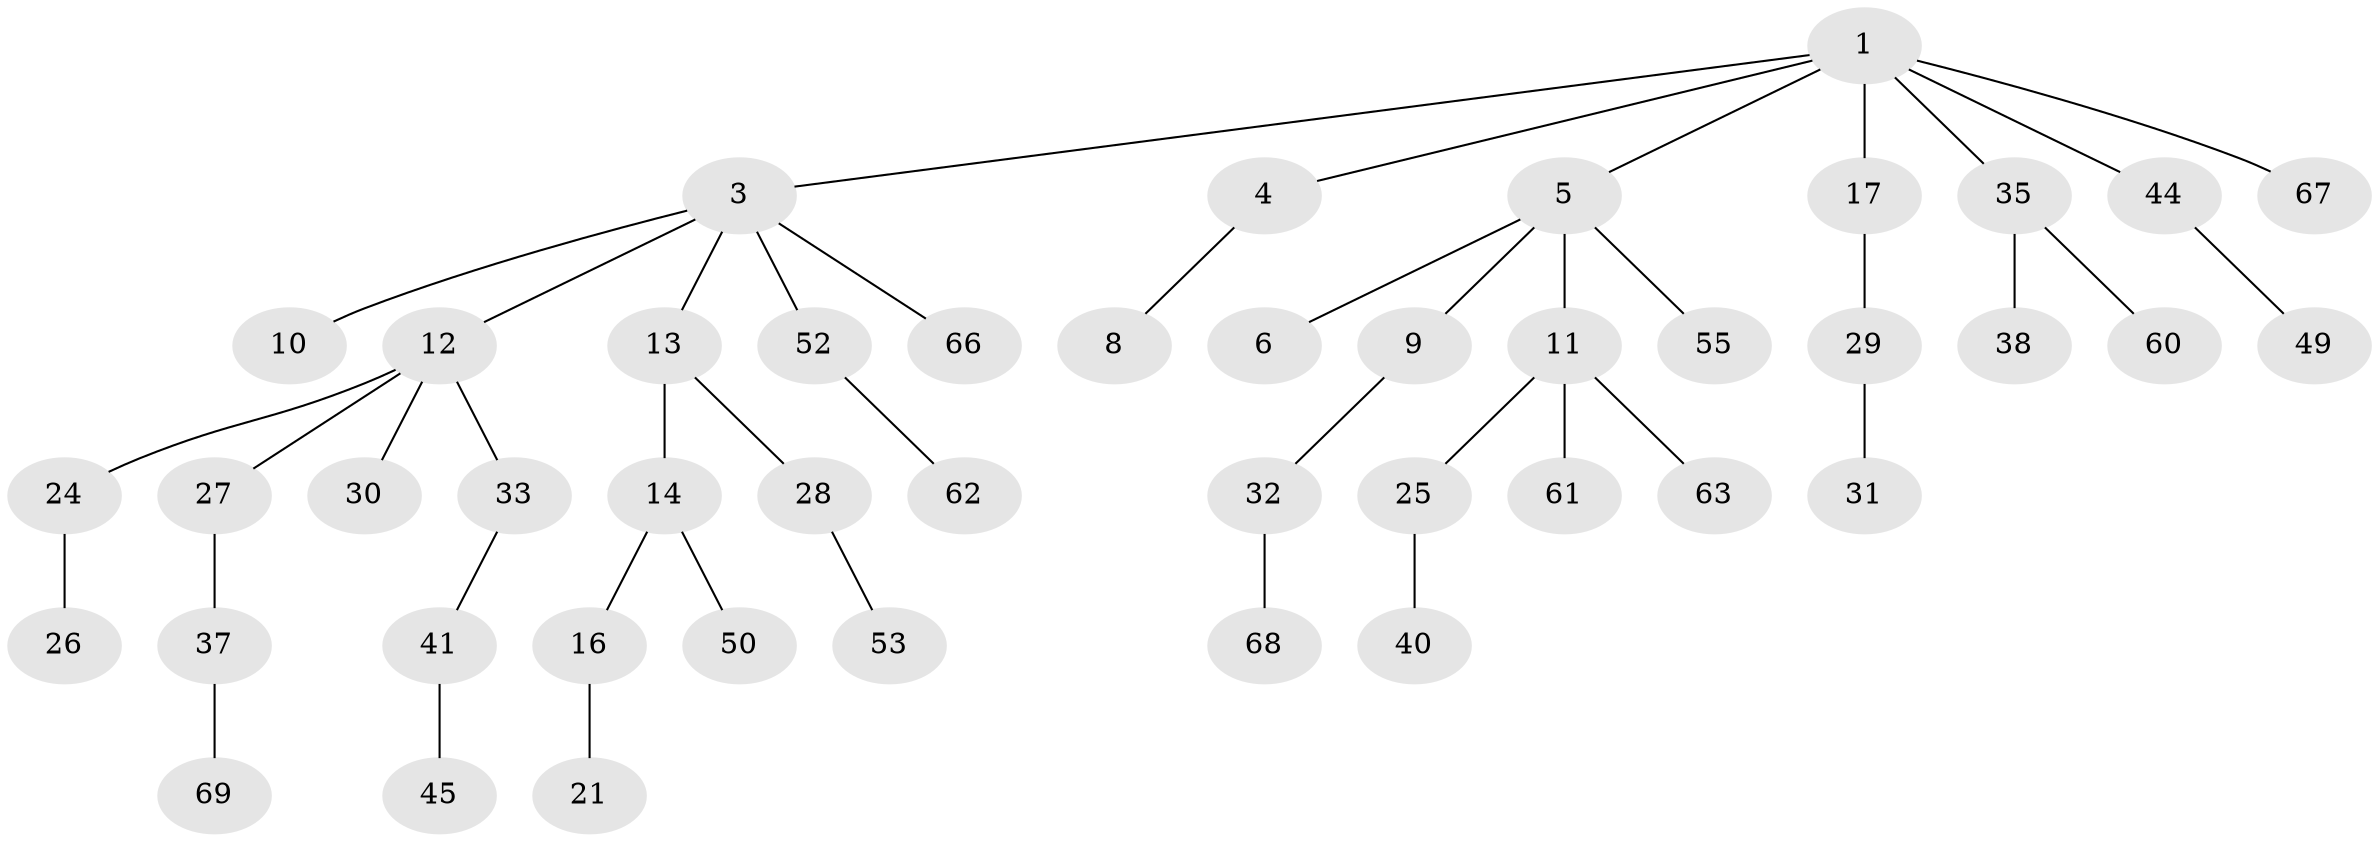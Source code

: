 // Generated by graph-tools (version 1.1) at 2025/24/03/03/25 07:24:07]
// undirected, 45 vertices, 44 edges
graph export_dot {
graph [start="1"]
  node [color=gray90,style=filled];
  1 [super="+2"];
  3 [super="+7"];
  4 [super="+15"];
  5 [super="+23"];
  6;
  8 [super="+54"];
  9;
  10 [super="+18"];
  11 [super="+43"];
  12 [super="+19"];
  13 [super="+47"];
  14 [super="+20"];
  16 [super="+65"];
  17 [super="+22"];
  21;
  24;
  25 [super="+48"];
  26 [super="+46"];
  27 [super="+59"];
  28 [super="+42"];
  29;
  30;
  31 [super="+36"];
  32 [super="+58"];
  33 [super="+34"];
  35 [super="+57"];
  37 [super="+39"];
  38;
  40;
  41 [super="+56"];
  44 [super="+51"];
  45;
  49 [super="+64"];
  50;
  52;
  53;
  55;
  60;
  61;
  62;
  63;
  66;
  67;
  68;
  69;
  1 -- 3;
  1 -- 35;
  1 -- 44;
  1 -- 17;
  1 -- 67;
  1 -- 4;
  1 -- 5;
  3 -- 10;
  3 -- 66;
  3 -- 12;
  3 -- 13;
  3 -- 52;
  4 -- 8;
  5 -- 6;
  5 -- 9;
  5 -- 11;
  5 -- 55;
  9 -- 32;
  11 -- 25;
  11 -- 63;
  11 -- 61;
  12 -- 24;
  12 -- 30;
  12 -- 33;
  12 -- 27;
  13 -- 14;
  13 -- 28;
  14 -- 16;
  14 -- 50;
  16 -- 21;
  17 -- 29;
  24 -- 26;
  25 -- 40;
  27 -- 37;
  28 -- 53;
  29 -- 31;
  32 -- 68;
  33 -- 41;
  35 -- 38;
  35 -- 60;
  37 -- 69;
  41 -- 45;
  44 -- 49;
  52 -- 62;
}
